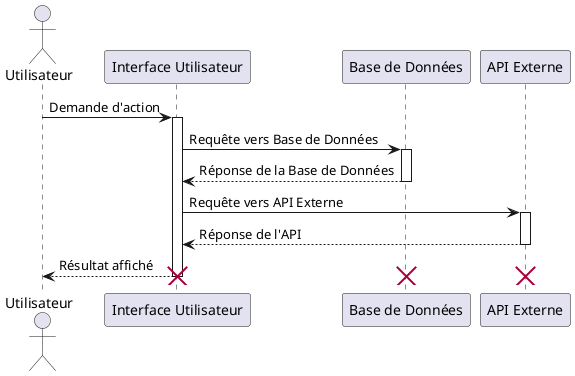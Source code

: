 @startuml
!pragma layout smetana

actor Utilisateur

participant "Interface Utilisateur" as Interface
participant "Base de Données" as BD
participant "API Externe" as API

skinparam lifelineBorderColor white
skinparam lifelineBackgroundColor white

Utilisateur -> Interface : Demande d'action
activate Interface

Interface -> BD : Requête vers Base de Données
activate BD
BD --> Interface : Réponse de la Base de Données
deactivate BD

Interface -> API : Requête vers API Externe
activate API
API --> Interface : Réponse de l'API
deactivate API

Interface --> Utilisateur : Résultat affiché
deactivate Interface

destroy Interface
destroy BD
destroy API
@enduml
